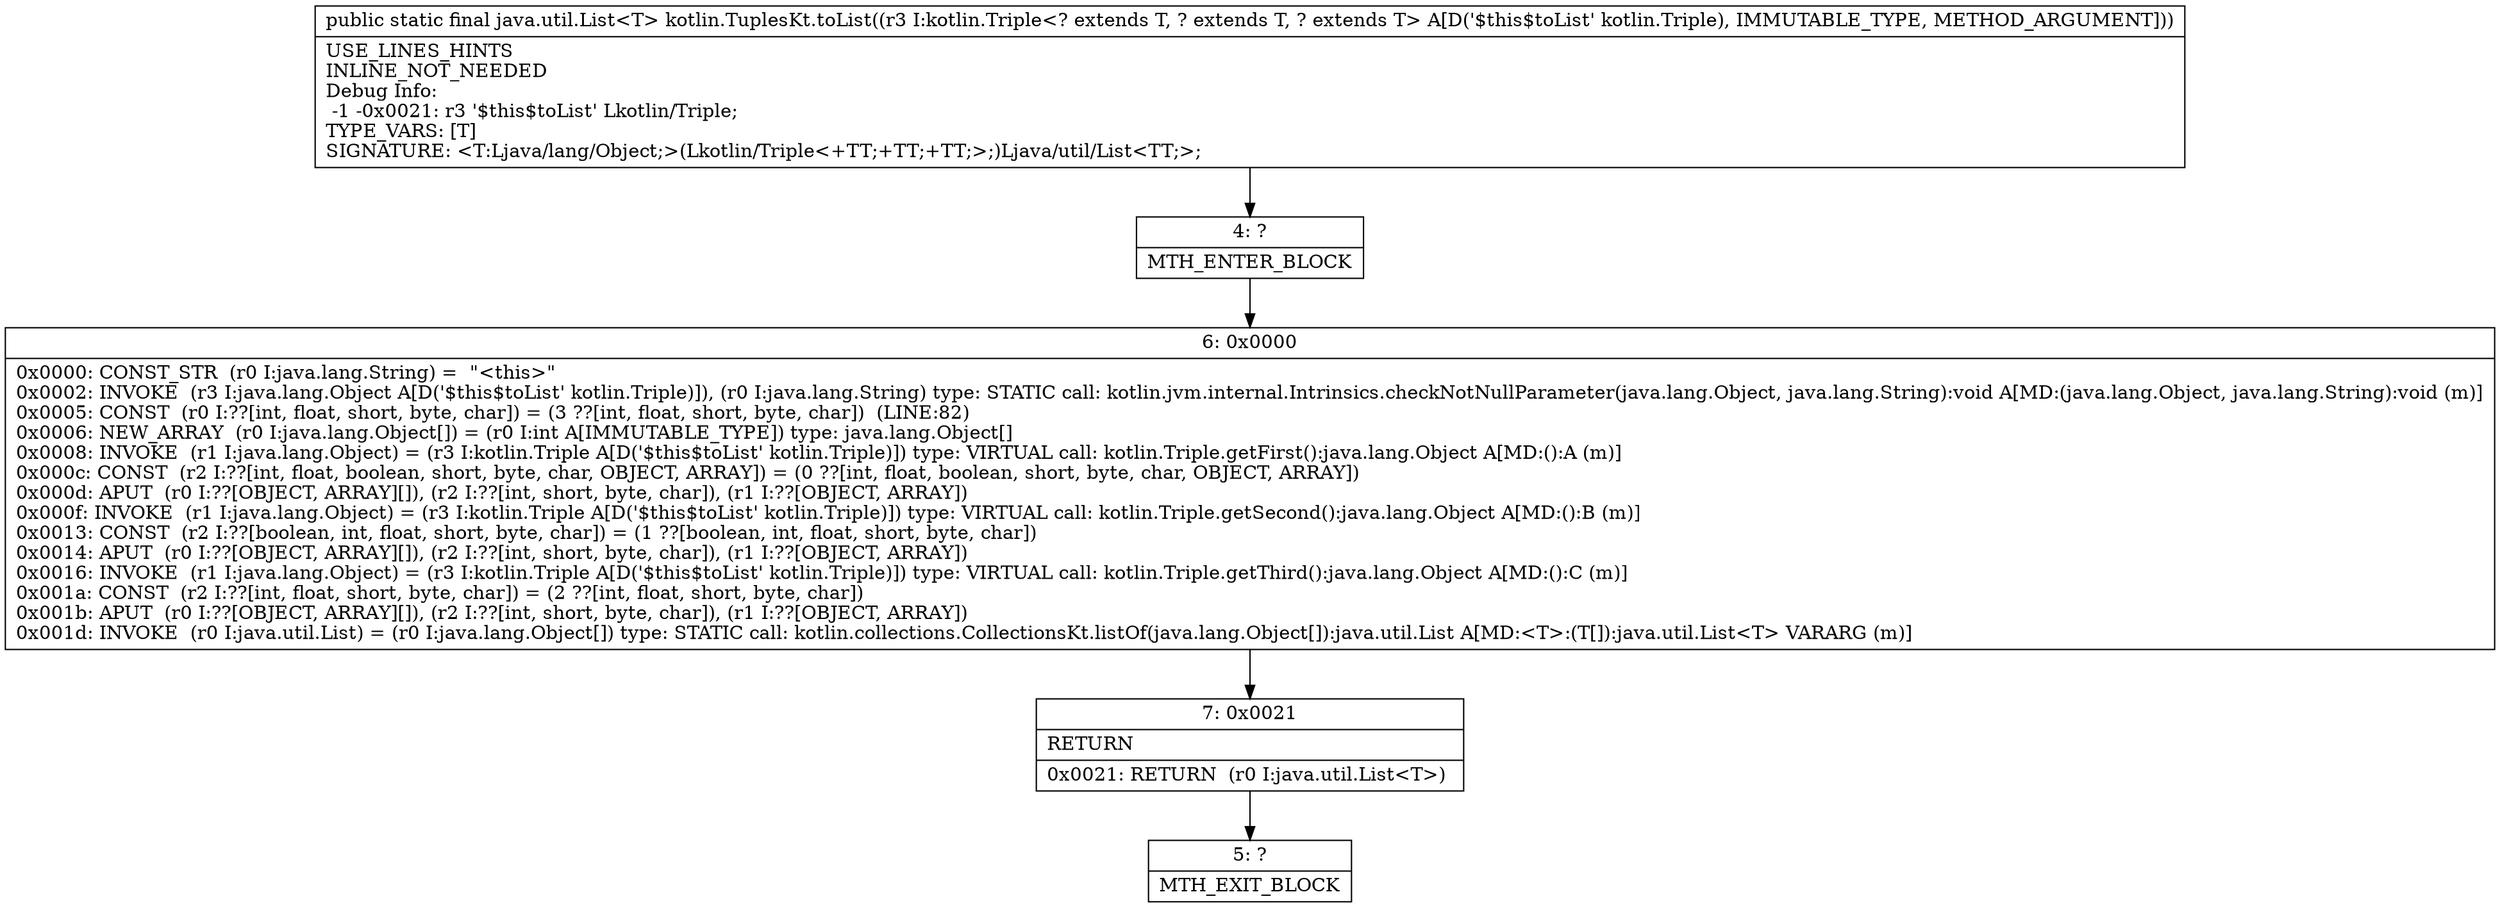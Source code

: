 digraph "CFG forkotlin.TuplesKt.toList(Lkotlin\/Triple;)Ljava\/util\/List;" {
Node_4 [shape=record,label="{4\:\ ?|MTH_ENTER_BLOCK\l}"];
Node_6 [shape=record,label="{6\:\ 0x0000|0x0000: CONST_STR  (r0 I:java.lang.String) =  \"\<this\>\" \l0x0002: INVOKE  (r3 I:java.lang.Object A[D('$this$toList' kotlin.Triple)]), (r0 I:java.lang.String) type: STATIC call: kotlin.jvm.internal.Intrinsics.checkNotNullParameter(java.lang.Object, java.lang.String):void A[MD:(java.lang.Object, java.lang.String):void (m)]\l0x0005: CONST  (r0 I:??[int, float, short, byte, char]) = (3 ??[int, float, short, byte, char])  (LINE:82)\l0x0006: NEW_ARRAY  (r0 I:java.lang.Object[]) = (r0 I:int A[IMMUTABLE_TYPE]) type: java.lang.Object[] \l0x0008: INVOKE  (r1 I:java.lang.Object) = (r3 I:kotlin.Triple A[D('$this$toList' kotlin.Triple)]) type: VIRTUAL call: kotlin.Triple.getFirst():java.lang.Object A[MD:():A (m)]\l0x000c: CONST  (r2 I:??[int, float, boolean, short, byte, char, OBJECT, ARRAY]) = (0 ??[int, float, boolean, short, byte, char, OBJECT, ARRAY]) \l0x000d: APUT  (r0 I:??[OBJECT, ARRAY][]), (r2 I:??[int, short, byte, char]), (r1 I:??[OBJECT, ARRAY]) \l0x000f: INVOKE  (r1 I:java.lang.Object) = (r3 I:kotlin.Triple A[D('$this$toList' kotlin.Triple)]) type: VIRTUAL call: kotlin.Triple.getSecond():java.lang.Object A[MD:():B (m)]\l0x0013: CONST  (r2 I:??[boolean, int, float, short, byte, char]) = (1 ??[boolean, int, float, short, byte, char]) \l0x0014: APUT  (r0 I:??[OBJECT, ARRAY][]), (r2 I:??[int, short, byte, char]), (r1 I:??[OBJECT, ARRAY]) \l0x0016: INVOKE  (r1 I:java.lang.Object) = (r3 I:kotlin.Triple A[D('$this$toList' kotlin.Triple)]) type: VIRTUAL call: kotlin.Triple.getThird():java.lang.Object A[MD:():C (m)]\l0x001a: CONST  (r2 I:??[int, float, short, byte, char]) = (2 ??[int, float, short, byte, char]) \l0x001b: APUT  (r0 I:??[OBJECT, ARRAY][]), (r2 I:??[int, short, byte, char]), (r1 I:??[OBJECT, ARRAY]) \l0x001d: INVOKE  (r0 I:java.util.List) = (r0 I:java.lang.Object[]) type: STATIC call: kotlin.collections.CollectionsKt.listOf(java.lang.Object[]):java.util.List A[MD:\<T\>:(T[]):java.util.List\<T\> VARARG (m)]\l}"];
Node_7 [shape=record,label="{7\:\ 0x0021|RETURN\l|0x0021: RETURN  (r0 I:java.util.List\<T\>) \l}"];
Node_5 [shape=record,label="{5\:\ ?|MTH_EXIT_BLOCK\l}"];
MethodNode[shape=record,label="{public static final java.util.List\<T\> kotlin.TuplesKt.toList((r3 I:kotlin.Triple\<? extends T, ? extends T, ? extends T\> A[D('$this$toList' kotlin.Triple), IMMUTABLE_TYPE, METHOD_ARGUMENT]))  | USE_LINES_HINTS\lINLINE_NOT_NEEDED\lDebug Info:\l  \-1 \-0x0021: r3 '$this$toList' Lkotlin\/Triple;\lTYPE_VARS: [T]\lSIGNATURE: \<T:Ljava\/lang\/Object;\>(Lkotlin\/Triple\<+TT;+TT;+TT;\>;)Ljava\/util\/List\<TT;\>;\l}"];
MethodNode -> Node_4;Node_4 -> Node_6;
Node_6 -> Node_7;
Node_7 -> Node_5;
}

